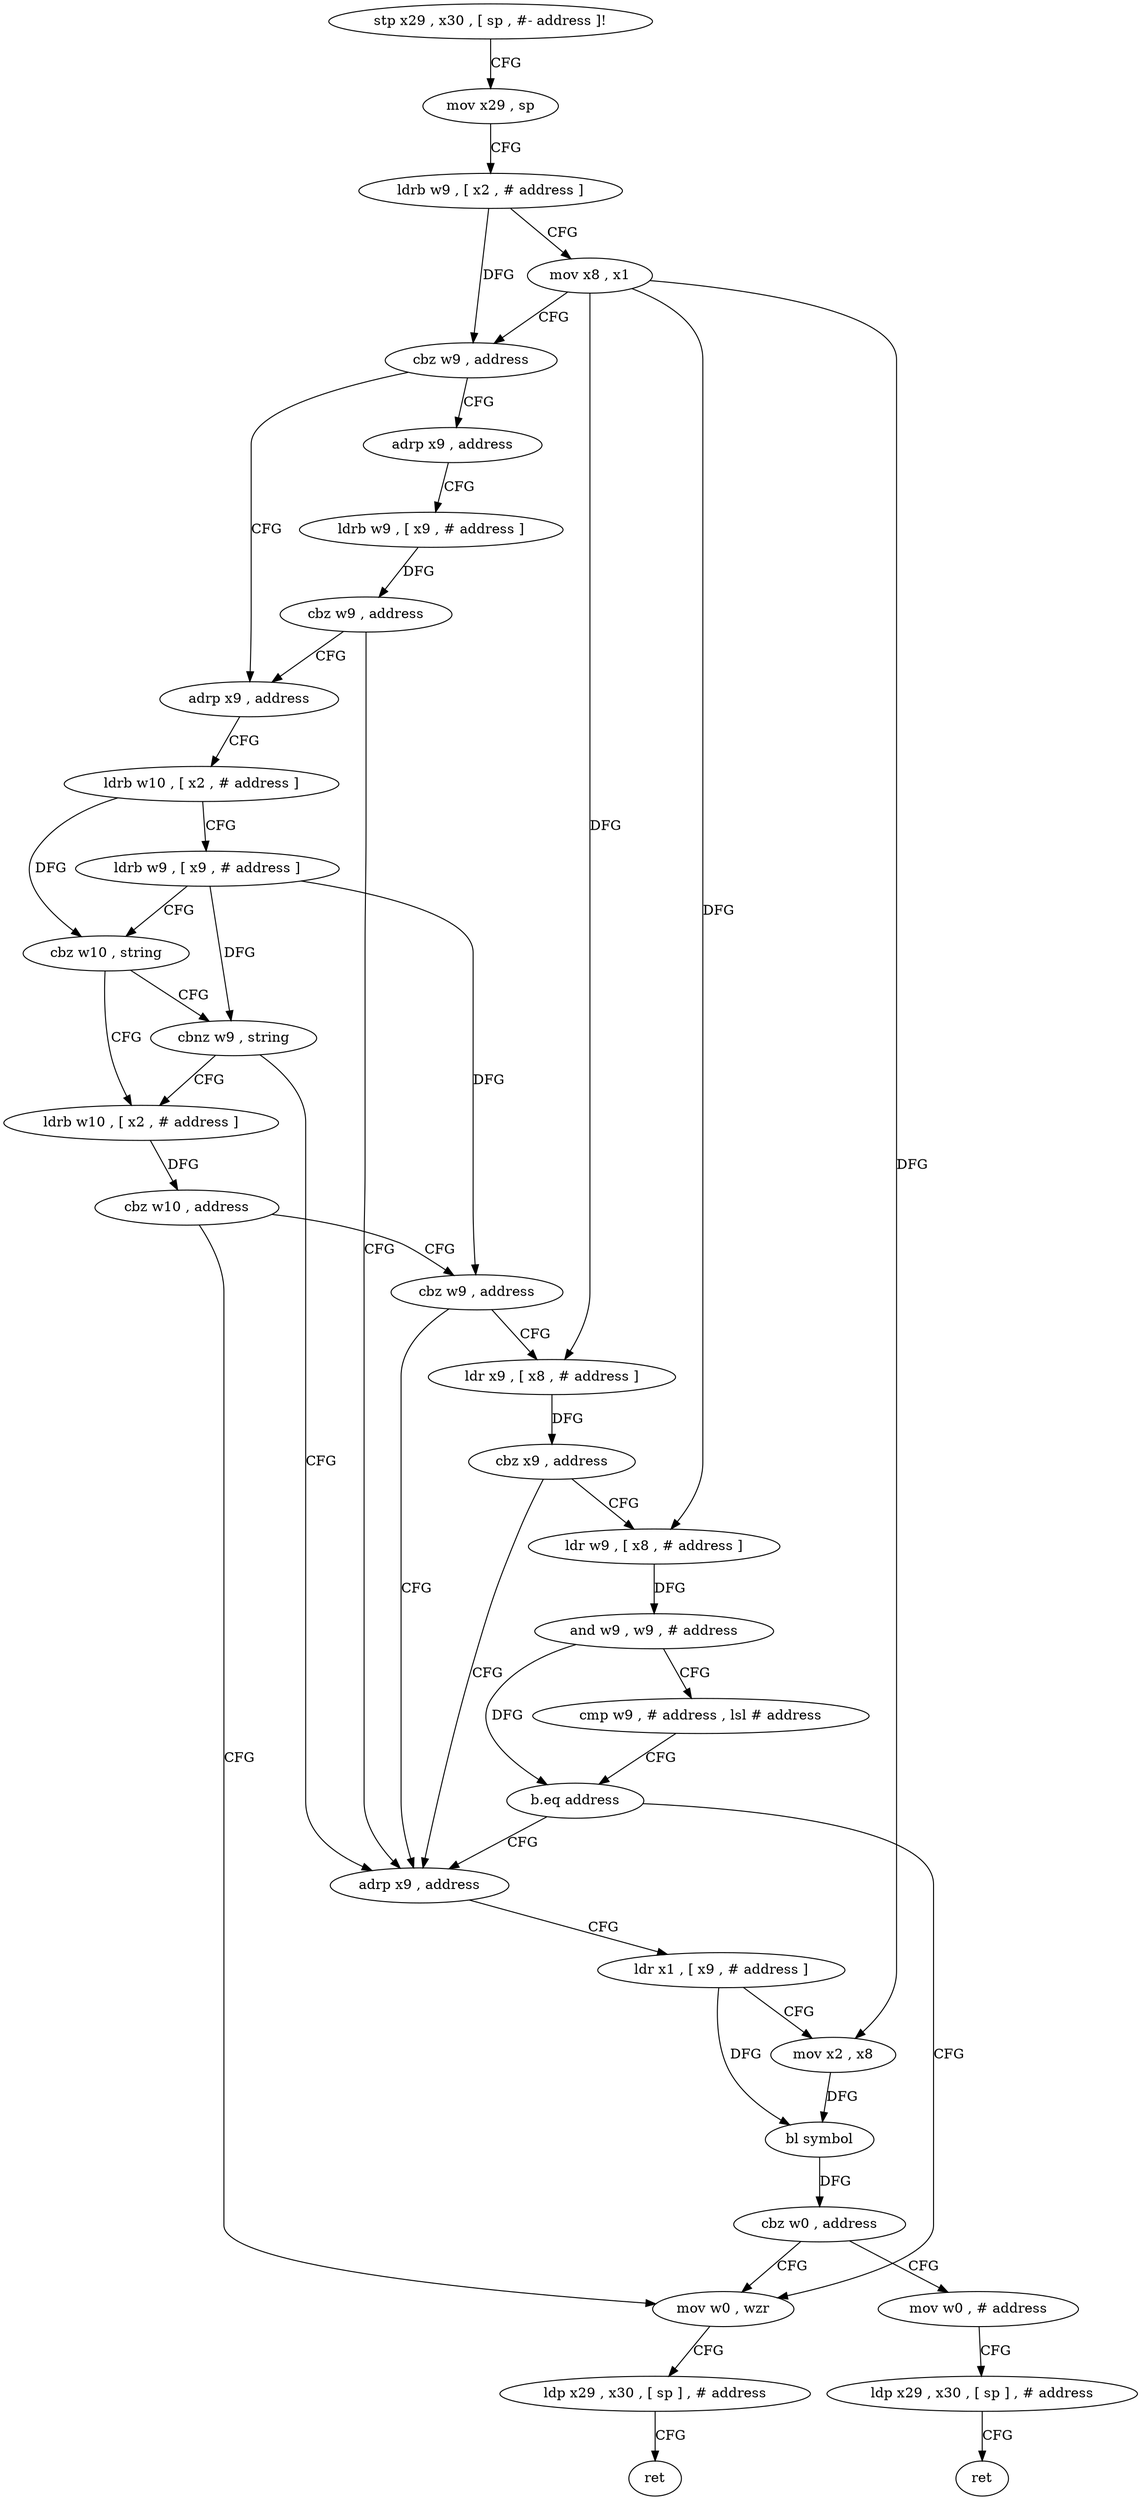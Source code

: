 digraph "func" {
"4233328" [label = "stp x29 , x30 , [ sp , #- address ]!" ]
"4233332" [label = "mov x29 , sp" ]
"4233336" [label = "ldrb w9 , [ x2 , # address ]" ]
"4233340" [label = "mov x8 , x1" ]
"4233344" [label = "cbz w9 , address" ]
"4233360" [label = "adrp x9 , address" ]
"4233348" [label = "adrp x9 , address" ]
"4233364" [label = "ldrb w10 , [ x2 , # address ]" ]
"4233368" [label = "ldrb w9 , [ x9 , # address ]" ]
"4233372" [label = "cbz w10 , string" ]
"4233412" [label = "ldrb w10 , [ x2 , # address ]" ]
"4233376" [label = "cbnz w9 , string" ]
"4233352" [label = "ldrb w9 , [ x9 , # address ]" ]
"4233356" [label = "cbz w9 , address" ]
"4233380" [label = "adrp x9 , address" ]
"4233416" [label = "cbz w10 , address" ]
"4233448" [label = "mov w0 , wzr" ]
"4233420" [label = "cbz w9 , address" ]
"4233384" [label = "ldr x1 , [ x9 , # address ]" ]
"4233388" [label = "mov x2 , x8" ]
"4233392" [label = "bl symbol" ]
"4233396" [label = "cbz w0 , address" ]
"4233400" [label = "mov w0 , # address" ]
"4233452" [label = "ldp x29 , x30 , [ sp ] , # address" ]
"4233456" [label = "ret" ]
"4233424" [label = "ldr x9 , [ x8 , # address ]" ]
"4233404" [label = "ldp x29 , x30 , [ sp ] , # address" ]
"4233408" [label = "ret" ]
"4233428" [label = "cbz x9 , address" ]
"4233432" [label = "ldr w9 , [ x8 , # address ]" ]
"4233436" [label = "and w9 , w9 , # address" ]
"4233440" [label = "cmp w9 , # address , lsl # address" ]
"4233444" [label = "b.eq address" ]
"4233328" -> "4233332" [ label = "CFG" ]
"4233332" -> "4233336" [ label = "CFG" ]
"4233336" -> "4233340" [ label = "CFG" ]
"4233336" -> "4233344" [ label = "DFG" ]
"4233340" -> "4233344" [ label = "CFG" ]
"4233340" -> "4233388" [ label = "DFG" ]
"4233340" -> "4233424" [ label = "DFG" ]
"4233340" -> "4233432" [ label = "DFG" ]
"4233344" -> "4233360" [ label = "CFG" ]
"4233344" -> "4233348" [ label = "CFG" ]
"4233360" -> "4233364" [ label = "CFG" ]
"4233348" -> "4233352" [ label = "CFG" ]
"4233364" -> "4233368" [ label = "CFG" ]
"4233364" -> "4233372" [ label = "DFG" ]
"4233368" -> "4233372" [ label = "CFG" ]
"4233368" -> "4233376" [ label = "DFG" ]
"4233368" -> "4233420" [ label = "DFG" ]
"4233372" -> "4233412" [ label = "CFG" ]
"4233372" -> "4233376" [ label = "CFG" ]
"4233412" -> "4233416" [ label = "DFG" ]
"4233376" -> "4233412" [ label = "CFG" ]
"4233376" -> "4233380" [ label = "CFG" ]
"4233352" -> "4233356" [ label = "DFG" ]
"4233356" -> "4233380" [ label = "CFG" ]
"4233356" -> "4233360" [ label = "CFG" ]
"4233380" -> "4233384" [ label = "CFG" ]
"4233416" -> "4233448" [ label = "CFG" ]
"4233416" -> "4233420" [ label = "CFG" ]
"4233448" -> "4233452" [ label = "CFG" ]
"4233420" -> "4233380" [ label = "CFG" ]
"4233420" -> "4233424" [ label = "CFG" ]
"4233384" -> "4233388" [ label = "CFG" ]
"4233384" -> "4233392" [ label = "DFG" ]
"4233388" -> "4233392" [ label = "DFG" ]
"4233392" -> "4233396" [ label = "DFG" ]
"4233396" -> "4233448" [ label = "CFG" ]
"4233396" -> "4233400" [ label = "CFG" ]
"4233400" -> "4233404" [ label = "CFG" ]
"4233452" -> "4233456" [ label = "CFG" ]
"4233424" -> "4233428" [ label = "DFG" ]
"4233404" -> "4233408" [ label = "CFG" ]
"4233428" -> "4233380" [ label = "CFG" ]
"4233428" -> "4233432" [ label = "CFG" ]
"4233432" -> "4233436" [ label = "DFG" ]
"4233436" -> "4233440" [ label = "CFG" ]
"4233436" -> "4233444" [ label = "DFG" ]
"4233440" -> "4233444" [ label = "CFG" ]
"4233444" -> "4233380" [ label = "CFG" ]
"4233444" -> "4233448" [ label = "CFG" ]
}
